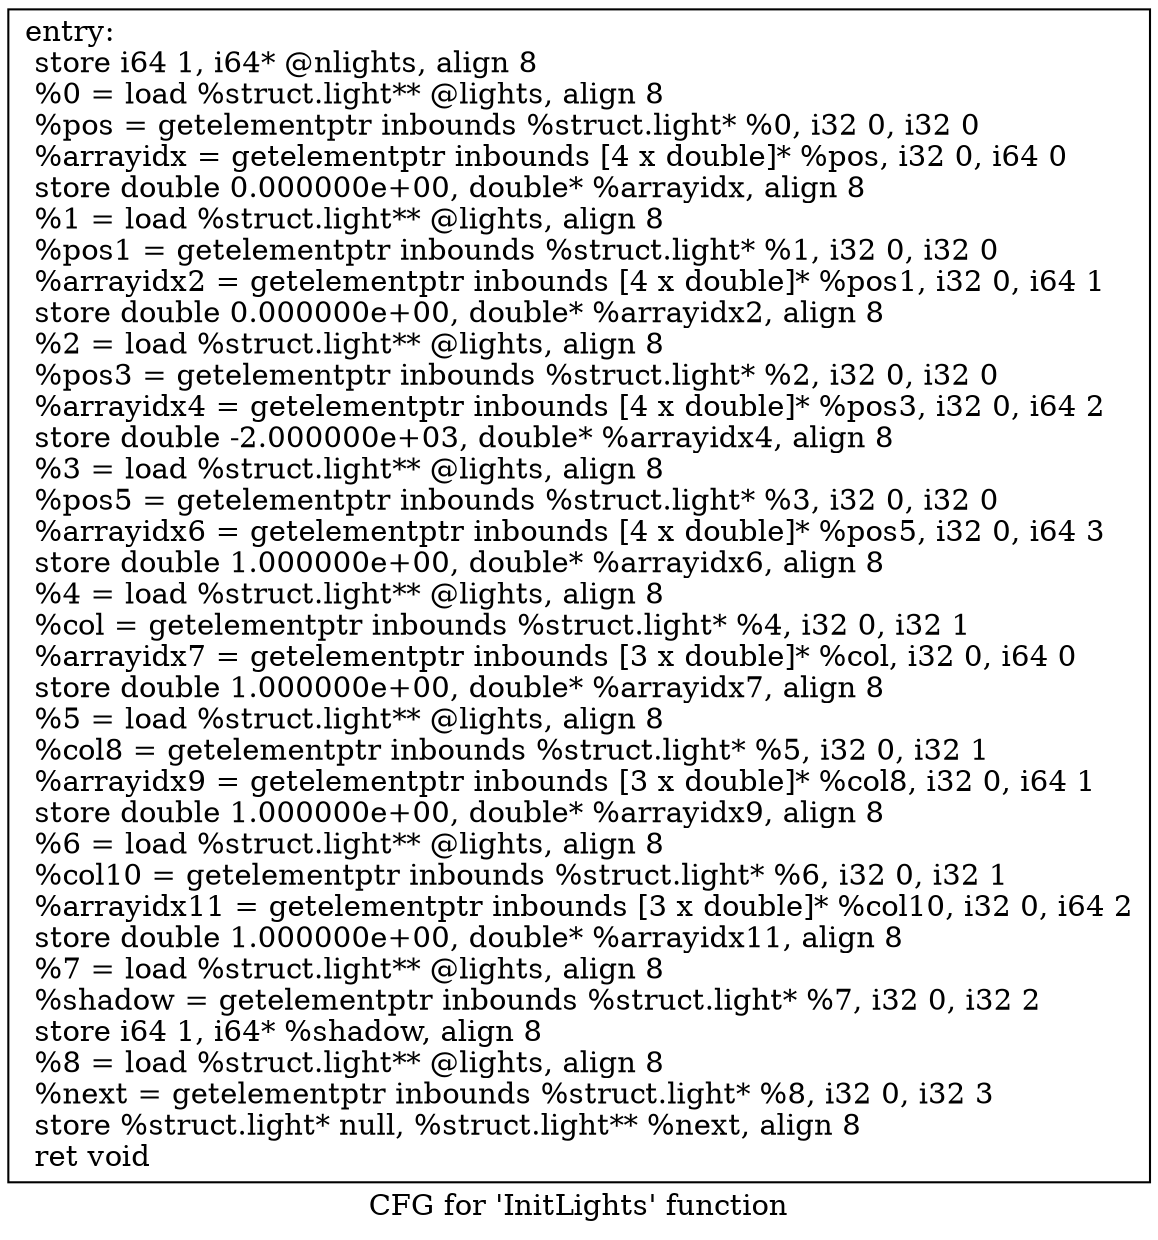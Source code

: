digraph "CFG for 'InitLights' function" {
	label="CFG for 'InitLights' function";

	Node0x5f0f240 [shape=record,label="{entry:\l  store i64 1, i64* @nlights, align 8\l  %0 = load %struct.light** @lights, align 8\l  %pos = getelementptr inbounds %struct.light* %0, i32 0, i32 0\l  %arrayidx = getelementptr inbounds [4 x double]* %pos, i32 0, i64 0\l  store double 0.000000e+00, double* %arrayidx, align 8\l  %1 = load %struct.light** @lights, align 8\l  %pos1 = getelementptr inbounds %struct.light* %1, i32 0, i32 0\l  %arrayidx2 = getelementptr inbounds [4 x double]* %pos1, i32 0, i64 1\l  store double 0.000000e+00, double* %arrayidx2, align 8\l  %2 = load %struct.light** @lights, align 8\l  %pos3 = getelementptr inbounds %struct.light* %2, i32 0, i32 0\l  %arrayidx4 = getelementptr inbounds [4 x double]* %pos3, i32 0, i64 2\l  store double -2.000000e+03, double* %arrayidx4, align 8\l  %3 = load %struct.light** @lights, align 8\l  %pos5 = getelementptr inbounds %struct.light* %3, i32 0, i32 0\l  %arrayidx6 = getelementptr inbounds [4 x double]* %pos5, i32 0, i64 3\l  store double 1.000000e+00, double* %arrayidx6, align 8\l  %4 = load %struct.light** @lights, align 8\l  %col = getelementptr inbounds %struct.light* %4, i32 0, i32 1\l  %arrayidx7 = getelementptr inbounds [3 x double]* %col, i32 0, i64 0\l  store double 1.000000e+00, double* %arrayidx7, align 8\l  %5 = load %struct.light** @lights, align 8\l  %col8 = getelementptr inbounds %struct.light* %5, i32 0, i32 1\l  %arrayidx9 = getelementptr inbounds [3 x double]* %col8, i32 0, i64 1\l  store double 1.000000e+00, double* %arrayidx9, align 8\l  %6 = load %struct.light** @lights, align 8\l  %col10 = getelementptr inbounds %struct.light* %6, i32 0, i32 1\l  %arrayidx11 = getelementptr inbounds [3 x double]* %col10, i32 0, i64 2\l  store double 1.000000e+00, double* %arrayidx11, align 8\l  %7 = load %struct.light** @lights, align 8\l  %shadow = getelementptr inbounds %struct.light* %7, i32 0, i32 2\l  store i64 1, i64* %shadow, align 8\l  %8 = load %struct.light** @lights, align 8\l  %next = getelementptr inbounds %struct.light* %8, i32 0, i32 3\l  store %struct.light* null, %struct.light** %next, align 8\l  ret void\l}"];
}
